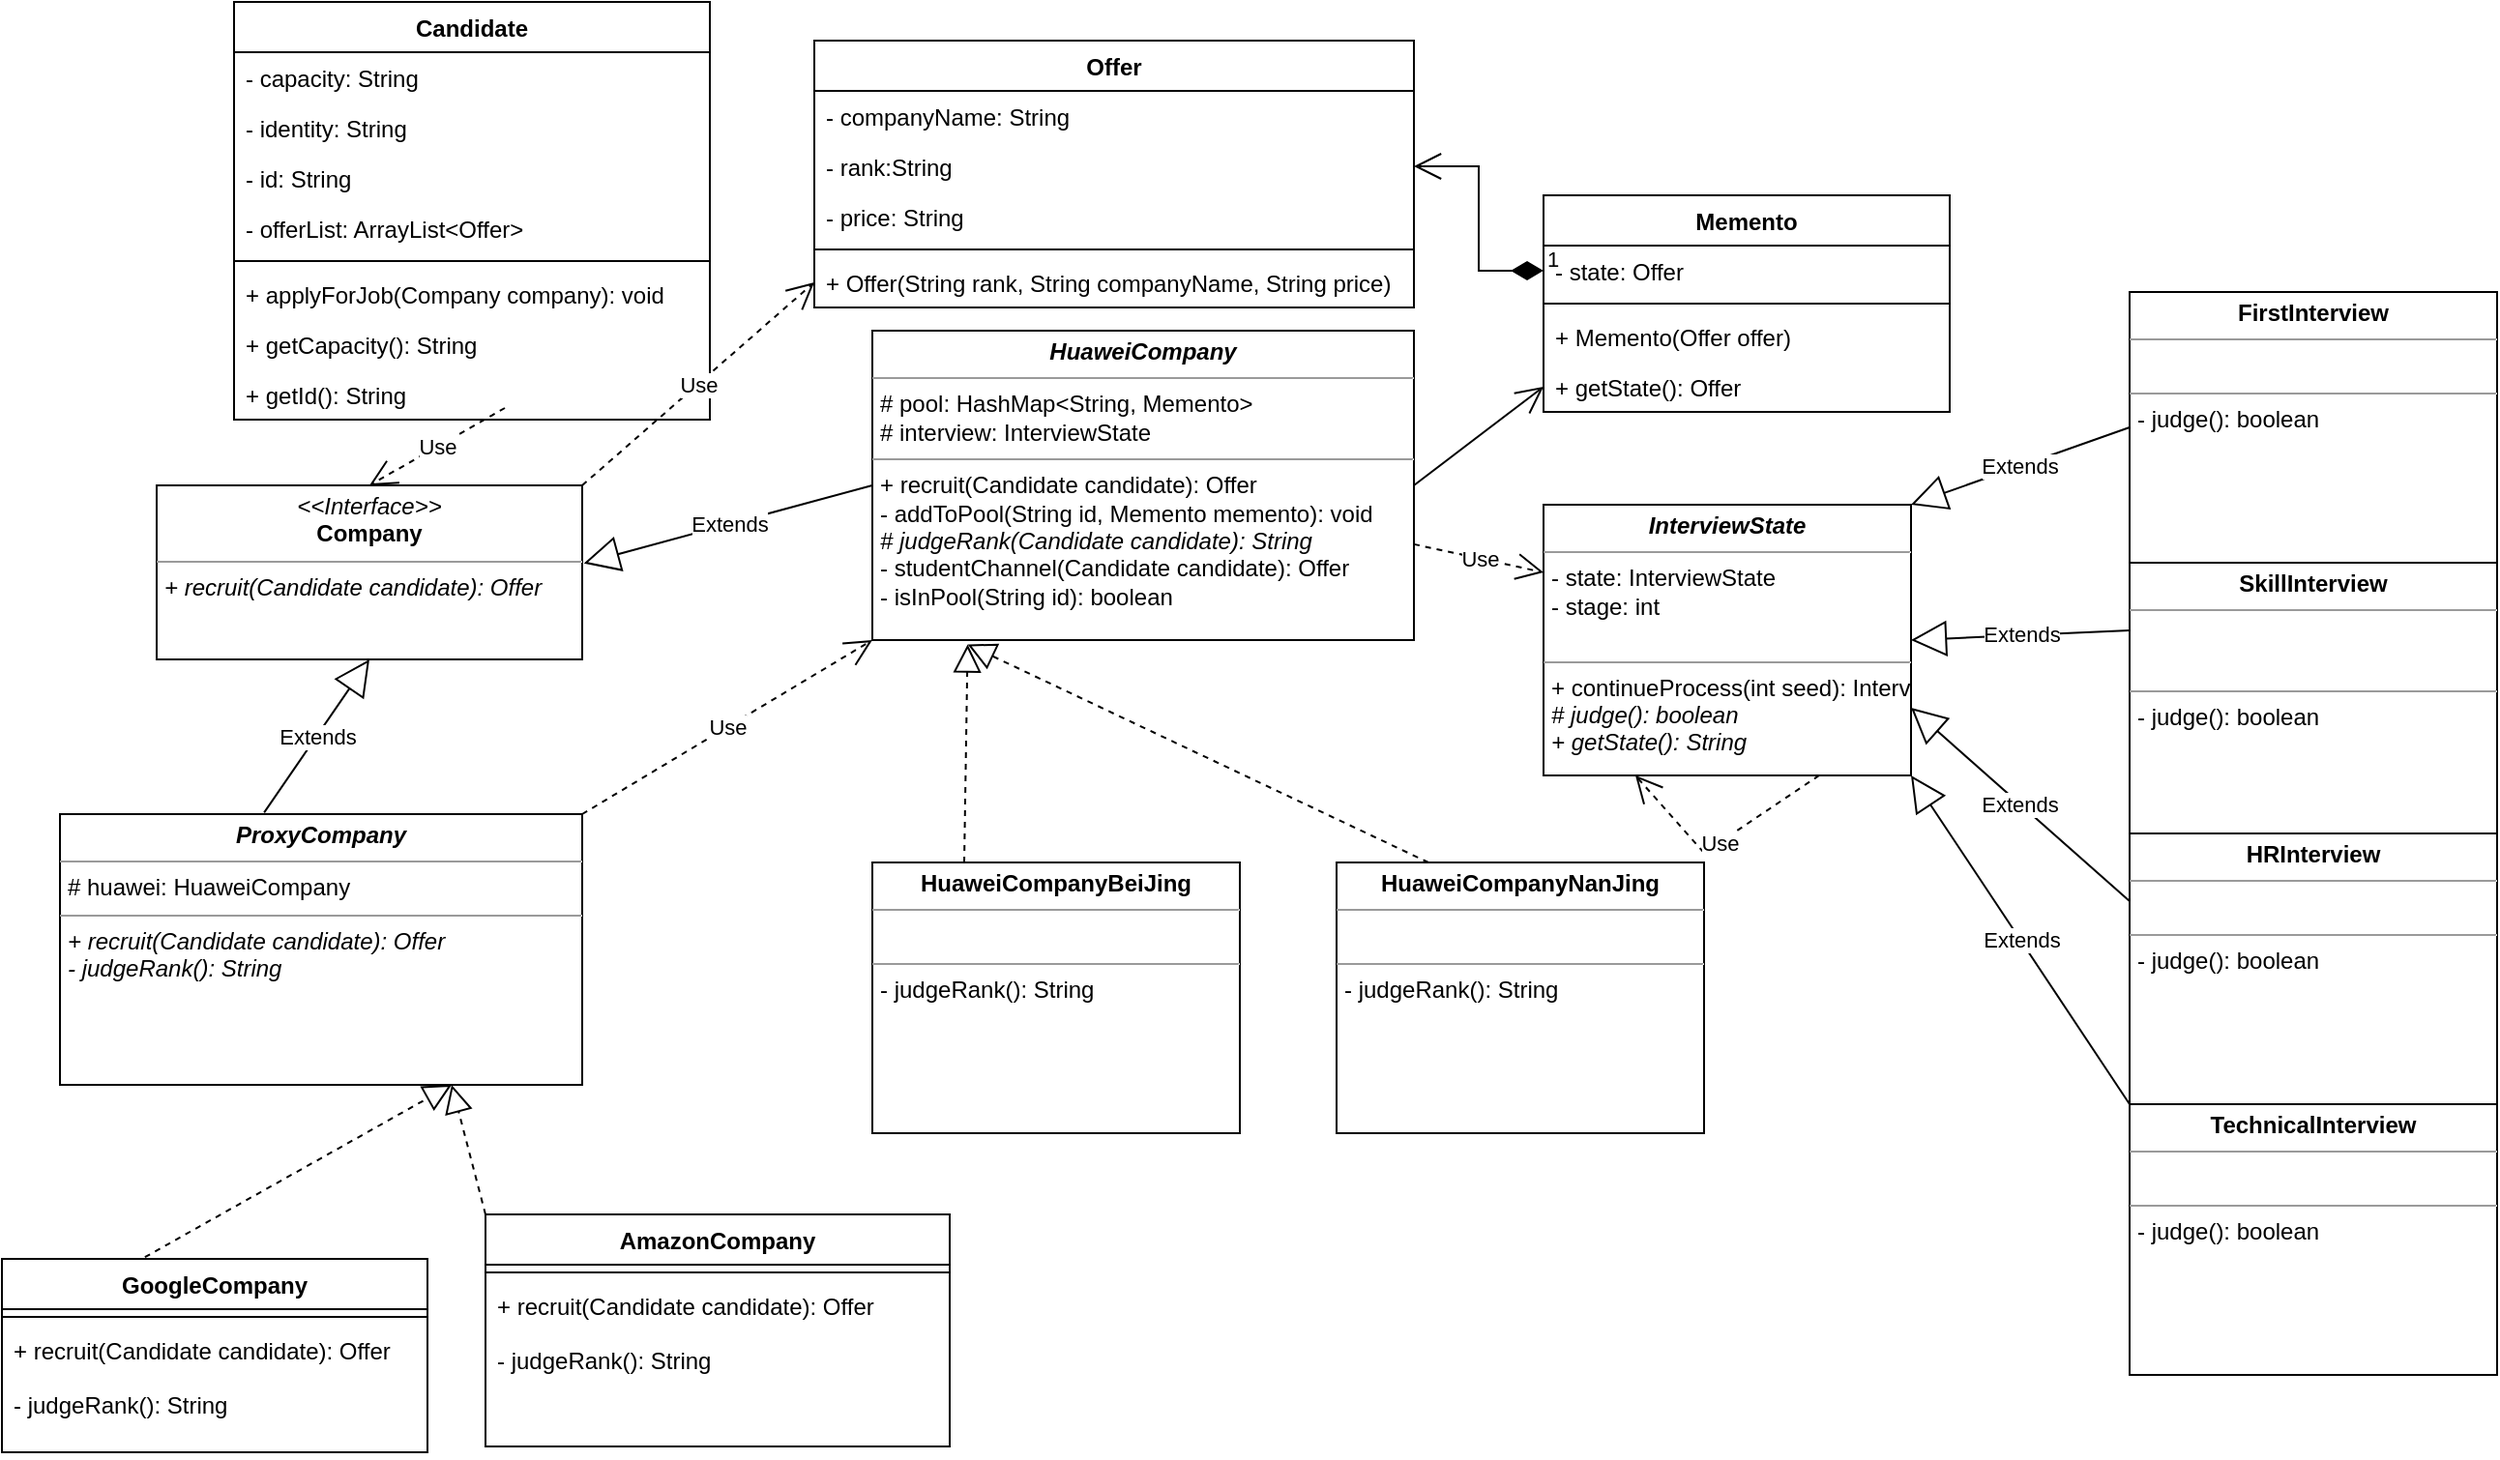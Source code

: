 <mxfile version="20.3.0" type="device"><diagram id="W6gOzU86dndLrwtQRVL5" name="第 1 页"><mxGraphModel dx="1378" dy="1115" grid="1" gridSize="10" guides="1" tooltips="1" connect="1" arrows="1" fold="1" page="1" pageScale="1" pageWidth="827" pageHeight="1169" math="0" shadow="0"><root><mxCell id="0"/><mxCell id="1" parent="0"/><mxCell id="2cwPTfGNZG3MMOozV_vQ-3" value="&lt;p style=&quot;margin:0px;margin-top:4px;text-align:center;&quot;&gt;&lt;i&gt;&lt;b&gt;ProxyCompany&lt;/b&gt;&lt;br&gt;&lt;/i&gt;&lt;/p&gt;&lt;hr size=&quot;1&quot;&gt;&lt;p style=&quot;margin:0px;margin-left:4px;&quot;&gt;# huawei: HuaweiCompany&lt;/p&gt;&lt;hr size=&quot;1&quot;&gt;&lt;p style=&quot;margin:0px;margin-left:4px;&quot;&gt;&lt;i&gt;+ recruit(Candidate candidate): Offer&lt;br&gt;&lt;/i&gt;&lt;/p&gt;&lt;p style=&quot;margin:0px;margin-left:4px;&quot;&gt;&lt;i&gt;- judgeRank(): String&lt;/i&gt;&lt;br&gt;&lt;/p&gt;" style="verticalAlign=top;align=left;overflow=fill;fontSize=12;fontFamily=Helvetica;html=1;" parent="1" vertex="1"><mxGeometry x="60" y="420" width="270" height="140" as="geometry"/></mxCell><mxCell id="2cwPTfGNZG3MMOozV_vQ-4" value="&lt;p style=&quot;margin:0px;margin-top:4px;text-align:center;&quot;&gt;&lt;b&gt;&lt;i&gt;HuaweiCompany&lt;br&gt;&lt;/i&gt;&lt;/b&gt;&lt;/p&gt;&lt;hr size=&quot;1&quot;&gt;&lt;p style=&quot;margin:0px;margin-left:4px;&quot;&gt;# pool: HashMap&amp;lt;String, Memento&amp;gt;&lt;br&gt;&lt;/p&gt;&lt;p style=&quot;margin:0px;margin-left:4px;&quot;&gt;# interview: InterviewState&lt;/p&gt;&lt;hr size=&quot;1&quot;&gt;&lt;p style=&quot;margin:0px;margin-left:4px;&quot;&gt;+ recruit(Candidate candidate): Offer&lt;br&gt;- addToPool(String id, Memento memento): void&lt;/p&gt;&lt;p style=&quot;margin:0px;margin-left:4px;&quot;&gt;&lt;i style=&quot;background-color: initial;&quot;&gt;# judgeRank(Candidate candidate): String&lt;/i&gt;&lt;br&gt;&lt;/p&gt;&lt;p style=&quot;margin:0px;margin-left:4px;&quot;&gt;- studentChannel(Candidate candidate): Offer&lt;/p&gt;&lt;p style=&quot;margin:0px;margin-left:4px;&quot;&gt;- isInPool(String id): boolean&lt;/p&gt;" style="verticalAlign=top;align=left;overflow=fill;fontSize=12;fontFamily=Helvetica;html=1;" parent="1" vertex="1"><mxGeometry x="480" y="170" width="280" height="160" as="geometry"/></mxCell><mxCell id="2cwPTfGNZG3MMOozV_vQ-8" value="&lt;p style=&quot;margin:0px;margin-top:4px;text-align:center;&quot;&gt;&lt;i&gt;&amp;lt;&amp;lt;Interface&amp;gt;&amp;gt;&lt;/i&gt;&lt;br&gt;&lt;b&gt;Company&lt;/b&gt;&lt;br&gt;&lt;/p&gt;&lt;hr size=&quot;1&quot;&gt;&lt;p style=&quot;margin:0px;margin-left:4px;&quot;&gt;&lt;/p&gt;&lt;p style=&quot;margin:0px;margin-left:4px;&quot;&gt;&lt;i&gt;+ recruit(Candidate candidate): Offer&lt;/i&gt;&lt;br&gt;&lt;/p&gt;" style="verticalAlign=top;align=left;overflow=fill;fontSize=12;fontFamily=Helvetica;html=1;" parent="1" vertex="1"><mxGeometry x="110" y="250" width="220" height="90" as="geometry"/></mxCell><mxCell id="2cwPTfGNZG3MMOozV_vQ-13" value="Extends" style="endArrow=block;endSize=16;endFill=0;html=1;rounded=0;entryX=0.5;entryY=1;entryDx=0;entryDy=0;exitX=0.391;exitY=-0.006;exitDx=0;exitDy=0;exitPerimeter=0;" parent="1" source="2cwPTfGNZG3MMOozV_vQ-3" target="2cwPTfGNZG3MMOozV_vQ-8" edge="1"><mxGeometry width="160" relative="1" as="geometry"><mxPoint x="220" y="530" as="sourcePoint"/><mxPoint x="240" y="290" as="targetPoint"/></mxGeometry></mxCell><mxCell id="2cwPTfGNZG3MMOozV_vQ-14" value="Extends" style="endArrow=block;endSize=16;endFill=0;html=1;rounded=0;entryX=1.004;entryY=0.448;entryDx=0;entryDy=0;entryPerimeter=0;exitX=0;exitY=0.5;exitDx=0;exitDy=0;" parent="1" source="2cwPTfGNZG3MMOozV_vQ-4" target="2cwPTfGNZG3MMOozV_vQ-8" edge="1"><mxGeometry width="160" relative="1" as="geometry"><mxPoint x="530" y="240" as="sourcePoint"/><mxPoint x="300" y="260" as="targetPoint"/></mxGeometry></mxCell><mxCell id="2cwPTfGNZG3MMOozV_vQ-16" value="Use" style="endArrow=open;endSize=12;dashed=1;html=1;rounded=0;entryX=0;entryY=1;entryDx=0;entryDy=0;exitX=1;exitY=0;exitDx=0;exitDy=0;" parent="1" source="2cwPTfGNZG3MMOozV_vQ-3" target="2cwPTfGNZG3MMOozV_vQ-4" edge="1"><mxGeometry width="160" relative="1" as="geometry"><mxPoint x="280" y="585" as="sourcePoint"/><mxPoint x="530" y="275" as="targetPoint"/></mxGeometry></mxCell><mxCell id="2cwPTfGNZG3MMOozV_vQ-17" value="" style="endArrow=open;endFill=1;endSize=12;html=1;rounded=0;exitX=1;exitY=0.5;exitDx=0;exitDy=0;entryX=0;entryY=0.5;entryDx=0;entryDy=0;" parent="1" source="2cwPTfGNZG3MMOozV_vQ-4" target="2cwPTfGNZG3MMOozV_vQ-27" edge="1"><mxGeometry width="160" relative="1" as="geometry"><mxPoint x="600" y="230" as="sourcePoint"/><mxPoint x="640" y="370" as="targetPoint"/></mxGeometry></mxCell><mxCell id="2cwPTfGNZG3MMOozV_vQ-24" value="Memento" style="swimlane;fontStyle=1;align=center;verticalAlign=top;childLayout=stackLayout;horizontal=1;startSize=26;horizontalStack=0;resizeParent=1;resizeParentMax=0;resizeLast=0;collapsible=1;marginBottom=0;" parent="1" vertex="1"><mxGeometry x="827" y="100" width="210" height="112" as="geometry"/></mxCell><mxCell id="2cwPTfGNZG3MMOozV_vQ-25" value="- state: Offer&#10;" style="text;strokeColor=none;fillColor=none;align=left;verticalAlign=top;spacingLeft=4;spacingRight=4;overflow=hidden;rotatable=0;points=[[0,0.5],[1,0.5]];portConstraint=eastwest;" parent="2cwPTfGNZG3MMOozV_vQ-24" vertex="1"><mxGeometry y="26" width="210" height="26" as="geometry"/></mxCell><mxCell id="2cwPTfGNZG3MMOozV_vQ-26" value="" style="line;strokeWidth=1;fillColor=none;align=left;verticalAlign=middle;spacingTop=-1;spacingLeft=3;spacingRight=3;rotatable=0;labelPosition=right;points=[];portConstraint=eastwest;strokeColor=inherit;" parent="2cwPTfGNZG3MMOozV_vQ-24" vertex="1"><mxGeometry y="52" width="210" height="8" as="geometry"/></mxCell><mxCell id="2cwPTfGNZG3MMOozV_vQ-35" value="+ Memento(Offer offer)" style="text;strokeColor=none;fillColor=none;align=left;verticalAlign=top;spacingLeft=4;spacingRight=4;overflow=hidden;rotatable=0;points=[[0,0.5],[1,0.5]];portConstraint=eastwest;" parent="2cwPTfGNZG3MMOozV_vQ-24" vertex="1"><mxGeometry y="60" width="210" height="26" as="geometry"/></mxCell><mxCell id="2cwPTfGNZG3MMOozV_vQ-27" value="+ getState(): Offer&#10;" style="text;strokeColor=none;fillColor=none;align=left;verticalAlign=top;spacingLeft=4;spacingRight=4;overflow=hidden;rotatable=0;points=[[0,0.5],[1,0.5]];portConstraint=eastwest;" parent="2cwPTfGNZG3MMOozV_vQ-24" vertex="1"><mxGeometry y="86" width="210" height="26" as="geometry"/></mxCell><mxCell id="2cwPTfGNZG3MMOozV_vQ-33" value="" style="endArrow=block;dashed=1;endFill=0;endSize=12;html=1;rounded=0;entryX=0.176;entryY=1.014;entryDx=0;entryDy=0;entryPerimeter=0;exitX=0.25;exitY=0;exitDx=0;exitDy=0;" parent="1" source="O9bvpgmA9mD9A8Y_3u_P-71" target="2cwPTfGNZG3MMOozV_vQ-4" edge="1"><mxGeometry width="160" relative="1" as="geometry"><mxPoint x="745" y="440" as="sourcePoint"/><mxPoint x="570" y="280" as="targetPoint"/></mxGeometry></mxCell><mxCell id="2cwPTfGNZG3MMOozV_vQ-37" value="AmazonCompany" style="swimlane;fontStyle=1;align=center;verticalAlign=top;childLayout=stackLayout;horizontal=1;startSize=26;horizontalStack=0;resizeParent=1;resizeParentMax=0;resizeLast=0;collapsible=1;marginBottom=0;" parent="1" vertex="1"><mxGeometry x="280" y="627" width="240" height="120" as="geometry"/></mxCell><mxCell id="2cwPTfGNZG3MMOozV_vQ-39" value="" style="line;strokeWidth=1;fillColor=none;align=left;verticalAlign=middle;spacingTop=-1;spacingLeft=3;spacingRight=3;rotatable=0;labelPosition=right;points=[];portConstraint=eastwest;strokeColor=inherit;" parent="2cwPTfGNZG3MMOozV_vQ-37" vertex="1"><mxGeometry y="26" width="240" height="8" as="geometry"/></mxCell><mxCell id="2cwPTfGNZG3MMOozV_vQ-40" value="+ recruit(Candidate candidate): Offer&#10;&#10;- judgeRank(): String" style="text;strokeColor=none;fillColor=none;align=left;verticalAlign=top;spacingLeft=4;spacingRight=4;overflow=hidden;rotatable=0;points=[[0,0.5],[1,0.5]];portConstraint=eastwest;" parent="2cwPTfGNZG3MMOozV_vQ-37" vertex="1"><mxGeometry y="34" width="240" height="86" as="geometry"/></mxCell><mxCell id="2cwPTfGNZG3MMOozV_vQ-41" value="" style="endArrow=block;dashed=1;endFill=0;endSize=12;html=1;rounded=0;entryX=0.75;entryY=1;entryDx=0;entryDy=0;exitX=0;exitY=0;exitDx=0;exitDy=0;" parent="1" source="2cwPTfGNZG3MMOozV_vQ-37" target="2cwPTfGNZG3MMOozV_vQ-3" edge="1"><mxGeometry width="160" relative="1" as="geometry"><mxPoint x="200" y="780" as="sourcePoint"/><mxPoint x="220" y="600" as="targetPoint"/><Array as="points"/></mxGeometry></mxCell><mxCell id="O9bvpgmA9mD9A8Y_3u_P-2" value="Candidate" style="swimlane;fontStyle=1;align=center;verticalAlign=top;childLayout=stackLayout;horizontal=1;startSize=26;horizontalStack=0;resizeParent=1;resizeParentMax=0;resizeLast=0;collapsible=1;marginBottom=0;" parent="1" vertex="1"><mxGeometry x="150" width="246" height="216" as="geometry"/></mxCell><mxCell id="O9bvpgmA9mD9A8Y_3u_P-52" value="- capacity: String&#10;" style="text;strokeColor=none;fillColor=none;align=left;verticalAlign=top;spacingLeft=4;spacingRight=4;overflow=hidden;rotatable=0;points=[[0,0.5],[1,0.5]];portConstraint=eastwest;" parent="O9bvpgmA9mD9A8Y_3u_P-2" vertex="1"><mxGeometry y="26" width="246" height="26" as="geometry"/></mxCell><mxCell id="O9bvpgmA9mD9A8Y_3u_P-22" value="- identity: String" style="text;strokeColor=none;fillColor=none;align=left;verticalAlign=top;spacingLeft=4;spacingRight=4;overflow=hidden;rotatable=0;points=[[0,0.5],[1,0.5]];portConstraint=eastwest;" parent="O9bvpgmA9mD9A8Y_3u_P-2" vertex="1"><mxGeometry y="52" width="246" height="26" as="geometry"/></mxCell><mxCell id="O9bvpgmA9mD9A8Y_3u_P-3" value="- id: String" style="text;strokeColor=none;fillColor=none;align=left;verticalAlign=top;spacingLeft=4;spacingRight=4;overflow=hidden;rotatable=0;points=[[0,0.5],[1,0.5]];portConstraint=eastwest;" parent="O9bvpgmA9mD9A8Y_3u_P-2" vertex="1"><mxGeometry y="78" width="246" height="26" as="geometry"/></mxCell><mxCell id="O9bvpgmA9mD9A8Y_3u_P-9" value="- offerList: ArrayList&lt;Offer&gt;" style="text;strokeColor=none;fillColor=none;align=left;verticalAlign=top;spacingLeft=4;spacingRight=4;overflow=hidden;rotatable=0;points=[[0,0.5],[1,0.5]];portConstraint=eastwest;" parent="O9bvpgmA9mD9A8Y_3u_P-2" vertex="1"><mxGeometry y="104" width="246" height="26" as="geometry"/></mxCell><mxCell id="O9bvpgmA9mD9A8Y_3u_P-4" value="" style="line;strokeWidth=1;fillColor=none;align=left;verticalAlign=middle;spacingTop=-1;spacingLeft=3;spacingRight=3;rotatable=0;labelPosition=right;points=[];portConstraint=eastwest;strokeColor=inherit;" parent="O9bvpgmA9mD9A8Y_3u_P-2" vertex="1"><mxGeometry y="130" width="246" height="8" as="geometry"/></mxCell><mxCell id="O9bvpgmA9mD9A8Y_3u_P-5" value="+ applyForJob(Company company): void" style="text;strokeColor=none;fillColor=none;align=left;verticalAlign=top;spacingLeft=4;spacingRight=4;overflow=hidden;rotatable=0;points=[[0,0.5],[1,0.5]];portConstraint=eastwest;" parent="O9bvpgmA9mD9A8Y_3u_P-2" vertex="1"><mxGeometry y="138" width="246" height="26" as="geometry"/></mxCell><mxCell id="fv8zF9fGNUuEI4RiyPF6-2" value="+ getCapacity(): String" style="text;strokeColor=none;fillColor=none;align=left;verticalAlign=top;spacingLeft=4;spacingRight=4;overflow=hidden;rotatable=0;points=[[0,0.5],[1,0.5]];portConstraint=eastwest;" parent="O9bvpgmA9mD9A8Y_3u_P-2" vertex="1"><mxGeometry y="164" width="246" height="26" as="geometry"/></mxCell><mxCell id="O9bvpgmA9mD9A8Y_3u_P-6" value="+ getId(): String" style="text;strokeColor=none;fillColor=none;align=left;verticalAlign=top;spacingLeft=4;spacingRight=4;overflow=hidden;rotatable=0;points=[[0,0.5],[1,0.5]];portConstraint=eastwest;" parent="O9bvpgmA9mD9A8Y_3u_P-2" vertex="1"><mxGeometry y="190" width="246" height="26" as="geometry"/></mxCell><mxCell id="O9bvpgmA9mD9A8Y_3u_P-10" value="Use" style="endArrow=open;endSize=12;dashed=1;html=1;rounded=0;entryX=0.5;entryY=0;entryDx=0;entryDy=0;" parent="1" target="2cwPTfGNZG3MMOozV_vQ-8" edge="1"><mxGeometry width="160" relative="1" as="geometry"><mxPoint x="290" y="210" as="sourcePoint"/><mxPoint x="600" y="240" as="targetPoint"/><Array as="points"><mxPoint x="290" y="210"/></Array></mxGeometry></mxCell><mxCell id="O9bvpgmA9mD9A8Y_3u_P-11" value="Offer" style="swimlane;fontStyle=1;align=center;verticalAlign=top;childLayout=stackLayout;horizontal=1;startSize=26;horizontalStack=0;resizeParent=1;resizeParentMax=0;resizeLast=0;collapsible=1;marginBottom=0;" parent="1" vertex="1"><mxGeometry x="450" y="20" width="310" height="138" as="geometry"/></mxCell><mxCell id="O9bvpgmA9mD9A8Y_3u_P-12" value="- companyName: String" style="text;strokeColor=none;fillColor=none;align=left;verticalAlign=top;spacingLeft=4;spacingRight=4;overflow=hidden;rotatable=0;points=[[0,0.5],[1,0.5]];portConstraint=eastwest;" parent="O9bvpgmA9mD9A8Y_3u_P-11" vertex="1"><mxGeometry y="26" width="310" height="26" as="geometry"/></mxCell><mxCell id="O9bvpgmA9mD9A8Y_3u_P-13" value="- rank:String" style="text;strokeColor=none;fillColor=none;align=left;verticalAlign=top;spacingLeft=4;spacingRight=4;overflow=hidden;rotatable=0;points=[[0,0.5],[1,0.5]];portConstraint=eastwest;" parent="O9bvpgmA9mD9A8Y_3u_P-11" vertex="1"><mxGeometry y="52" width="310" height="26" as="geometry"/></mxCell><mxCell id="O9bvpgmA9mD9A8Y_3u_P-23" value="- price: String" style="text;strokeColor=none;fillColor=none;align=left;verticalAlign=top;spacingLeft=4;spacingRight=4;overflow=hidden;rotatable=0;points=[[0,0.5],[1,0.5]];portConstraint=eastwest;" parent="O9bvpgmA9mD9A8Y_3u_P-11" vertex="1"><mxGeometry y="78" width="310" height="26" as="geometry"/></mxCell><mxCell id="O9bvpgmA9mD9A8Y_3u_P-14" value="" style="line;strokeWidth=1;fillColor=none;align=left;verticalAlign=middle;spacingTop=-1;spacingLeft=3;spacingRight=3;rotatable=0;labelPosition=right;points=[];portConstraint=eastwest;strokeColor=inherit;" parent="O9bvpgmA9mD9A8Y_3u_P-11" vertex="1"><mxGeometry y="104" width="310" height="8" as="geometry"/></mxCell><mxCell id="O9bvpgmA9mD9A8Y_3u_P-15" value="+ Offer(String rank, String companyName, String price)" style="text;strokeColor=none;fillColor=none;align=left;verticalAlign=top;spacingLeft=4;spacingRight=4;overflow=hidden;rotatable=0;points=[[0,0.5],[1,0.5]];portConstraint=eastwest;" parent="O9bvpgmA9mD9A8Y_3u_P-11" vertex="1"><mxGeometry y="112" width="310" height="26" as="geometry"/></mxCell><mxCell id="O9bvpgmA9mD9A8Y_3u_P-17" value="Use" style="endArrow=open;endSize=12;dashed=1;html=1;rounded=0;exitX=1;exitY=0;exitDx=0;exitDy=0;entryX=0;entryY=0.5;entryDx=0;entryDy=0;" parent="1" source="2cwPTfGNZG3MMOozV_vQ-8" target="O9bvpgmA9mD9A8Y_3u_P-15" edge="1"><mxGeometry width="160" relative="1" as="geometry"><mxPoint x="288.584" y="158.39" as="sourcePoint"/><mxPoint x="220" y="250" as="targetPoint"/><Array as="points"/></mxGeometry></mxCell><mxCell id="O9bvpgmA9mD9A8Y_3u_P-24" value="1" style="endArrow=open;html=1;endSize=12;startArrow=diamondThin;startSize=14;startFill=1;edgeStyle=orthogonalEdgeStyle;align=left;verticalAlign=bottom;rounded=0;exitX=0;exitY=0.5;exitDx=0;exitDy=0;entryX=1;entryY=0.5;entryDx=0;entryDy=0;" parent="1" source="2cwPTfGNZG3MMOozV_vQ-25" target="O9bvpgmA9mD9A8Y_3u_P-13" edge="1"><mxGeometry x="-1" y="3" relative="1" as="geometry"><mxPoint x="440" y="250" as="sourcePoint"/><mxPoint x="600" y="250" as="targetPoint"/></mxGeometry></mxCell><mxCell id="O9bvpgmA9mD9A8Y_3u_P-27" value="" style="endArrow=block;dashed=1;endFill=0;endSize=12;html=1;rounded=0;entryX=0.176;entryY=1.014;entryDx=0;entryDy=0;entryPerimeter=0;exitX=0.25;exitY=0;exitDx=0;exitDy=0;" parent="1" source="O9bvpgmA9mD9A8Y_3u_P-72" target="2cwPTfGNZG3MMOozV_vQ-4" edge="1"><mxGeometry width="160" relative="1" as="geometry"><mxPoint x="570.0" y="536" as="sourcePoint"/><mxPoint x="529.28" y="311.96" as="targetPoint"/><Array as="points"/></mxGeometry></mxCell><mxCell id="O9bvpgmA9mD9A8Y_3u_P-28" value="GoogleCompany" style="swimlane;fontStyle=1;align=center;verticalAlign=top;childLayout=stackLayout;horizontal=1;startSize=26;horizontalStack=0;resizeParent=1;resizeParentMax=0;resizeLast=0;collapsible=1;marginBottom=0;" parent="1" vertex="1"><mxGeometry x="30" y="650" width="220" height="100" as="geometry"/></mxCell><mxCell id="O9bvpgmA9mD9A8Y_3u_P-30" value="" style="line;strokeWidth=1;fillColor=none;align=left;verticalAlign=middle;spacingTop=-1;spacingLeft=3;spacingRight=3;rotatable=0;labelPosition=right;points=[];portConstraint=eastwest;strokeColor=inherit;" parent="O9bvpgmA9mD9A8Y_3u_P-28" vertex="1"><mxGeometry y="26" width="220" height="8" as="geometry"/></mxCell><mxCell id="O9bvpgmA9mD9A8Y_3u_P-31" value="+ recruit(Candidate candidate): Offer&#10;&#10;- judgeRank(): String" style="text;strokeColor=none;fillColor=none;align=left;verticalAlign=top;spacingLeft=4;spacingRight=4;overflow=hidden;rotatable=0;points=[[0,0.5],[1,0.5]];portConstraint=eastwest;" parent="O9bvpgmA9mD9A8Y_3u_P-28" vertex="1"><mxGeometry y="34" width="220" height="66" as="geometry"/></mxCell><mxCell id="O9bvpgmA9mD9A8Y_3u_P-32" value="" style="endArrow=block;dashed=1;endFill=0;endSize=12;html=1;rounded=0;entryX=0.75;entryY=1;entryDx=0;entryDy=0;exitX=0.336;exitY=-0.009;exitDx=0;exitDy=0;exitPerimeter=0;" parent="1" source="O9bvpgmA9mD9A8Y_3u_P-28" target="2cwPTfGNZG3MMOozV_vQ-3" edge="1"><mxGeometry width="160" relative="1" as="geometry"><mxPoint x="280" y="620" as="sourcePoint"/><mxPoint x="262.5" y="560" as="targetPoint"/><Array as="points"/></mxGeometry></mxCell><mxCell id="O9bvpgmA9mD9A8Y_3u_P-59" value="&lt;p style=&quot;margin:0px;margin-top:4px;text-align:center;&quot;&gt;&lt;b&gt;&lt;i&gt;InterviewState&lt;/i&gt;&lt;/b&gt;&lt;/p&gt;&lt;hr size=&quot;1&quot;&gt;&lt;p style=&quot;margin:0px;margin-left:4px;&quot;&gt;- state: InterviewState&lt;/p&gt;&lt;p style=&quot;margin:0px;margin-left:4px;&quot;&gt;- stage: int&lt;/p&gt;&lt;br&gt;&lt;hr size=&quot;1&quot;&gt;&lt;p style=&quot;margin:0px;margin-left:4px;&quot;&gt;+ continueProcess(int seed): InterviewState&lt;br&gt;&lt;i&gt;# judge(): boolean&lt;/i&gt;&lt;/p&gt;&lt;p style=&quot;margin:0px;margin-left:4px;&quot;&gt;&lt;i&gt;+ getState(): String&lt;/i&gt;&lt;/p&gt;" style="verticalAlign=top;align=left;overflow=fill;fontSize=12;fontFamily=Helvetica;html=1;" parent="1" vertex="1"><mxGeometry x="827" y="260" width="190" height="140" as="geometry"/></mxCell><mxCell id="O9bvpgmA9mD9A8Y_3u_P-60" value="Use" style="endArrow=open;endSize=12;dashed=1;html=1;rounded=0;entryX=0;entryY=0.25;entryDx=0;entryDy=0;" parent="1" source="2cwPTfGNZG3MMOozV_vQ-4" target="O9bvpgmA9mD9A8Y_3u_P-59" edge="1"><mxGeometry width="160" relative="1" as="geometry"><mxPoint x="650" y="380" as="sourcePoint"/><mxPoint x="810" y="380" as="targetPoint"/></mxGeometry></mxCell><mxCell id="O9bvpgmA9mD9A8Y_3u_P-61" value="&lt;p style=&quot;margin:0px;margin-top:4px;text-align:center;&quot;&gt;&lt;b&gt;FirstInterview&lt;/b&gt;&lt;/p&gt;&lt;hr size=&quot;1&quot;&gt;&lt;p style=&quot;margin:0px;margin-left:4px;&quot;&gt;&lt;/p&gt;&lt;br&gt;&lt;hr size=&quot;1&quot;&gt;&lt;p style=&quot;margin:0px;margin-left:4px;&quot;&gt;- judge(): boolean&lt;/p&gt;" style="verticalAlign=top;align=left;overflow=fill;fontSize=12;fontFamily=Helvetica;html=1;" parent="1" vertex="1"><mxGeometry x="1130" y="150" width="190" height="140" as="geometry"/></mxCell><mxCell id="O9bvpgmA9mD9A8Y_3u_P-62" value="&lt;p style=&quot;margin:0px;margin-top:4px;text-align:center;&quot;&gt;&lt;b&gt;SkillInterview&lt;/b&gt;&lt;/p&gt;&lt;hr size=&quot;1&quot;&gt;&lt;p style=&quot;margin:0px;margin-left:4px;&quot;&gt;&lt;br&gt;&lt;/p&gt;&lt;br&gt;&lt;hr size=&quot;1&quot;&gt;&lt;p style=&quot;margin:0px;margin-left:4px;&quot;&gt;- judge(): boolean&lt;/p&gt;" style="verticalAlign=top;align=left;overflow=fill;fontSize=12;fontFamily=Helvetica;html=1;" parent="1" vertex="1"><mxGeometry x="1130" y="290" width="190" height="140" as="geometry"/></mxCell><mxCell id="O9bvpgmA9mD9A8Y_3u_P-63" value="&lt;p style=&quot;margin:0px;margin-top:4px;text-align:center;&quot;&gt;&lt;b&gt;TechnicalInterview&lt;/b&gt;&lt;/p&gt;&lt;hr size=&quot;1&quot;&gt;&lt;p style=&quot;margin:0px;margin-left:4px;&quot;&gt;&lt;/p&gt;&lt;br&gt;&lt;hr size=&quot;1&quot;&gt;&lt;p style=&quot;margin:0px;margin-left:4px;&quot;&gt;- judge(): boolean&lt;/p&gt;" style="verticalAlign=top;align=left;overflow=fill;fontSize=12;fontFamily=Helvetica;html=1;" parent="1" vertex="1"><mxGeometry x="1130" y="570" width="190" height="140" as="geometry"/></mxCell><mxCell id="O9bvpgmA9mD9A8Y_3u_P-64" value="&lt;p style=&quot;margin:0px;margin-top:4px;text-align:center;&quot;&gt;&lt;b&gt;HRInterview&lt;/b&gt;&lt;/p&gt;&lt;hr size=&quot;1&quot;&gt;&lt;p style=&quot;margin:0px;margin-left:4px;&quot;&gt;&lt;/p&gt;&lt;br&gt;&lt;hr size=&quot;1&quot;&gt;&lt;p style=&quot;margin:0px;margin-left:4px;&quot;&gt;- judge(): boolean&lt;/p&gt;" style="verticalAlign=top;align=left;overflow=fill;fontSize=12;fontFamily=Helvetica;html=1;" parent="1" vertex="1"><mxGeometry x="1130" y="430" width="190" height="140" as="geometry"/></mxCell><mxCell id="O9bvpgmA9mD9A8Y_3u_P-65" value="Use" style="endArrow=open;endSize=12;dashed=1;html=1;rounded=0;exitX=0.75;exitY=1;exitDx=0;exitDy=0;entryX=0.25;entryY=1;entryDx=0;entryDy=0;" parent="1" source="O9bvpgmA9mD9A8Y_3u_P-59" target="O9bvpgmA9mD9A8Y_3u_P-59" edge="1"><mxGeometry width="160" relative="1" as="geometry"><mxPoint x="1010" y="500" as="sourcePoint"/><mxPoint x="940" y="460" as="targetPoint"/><Array as="points"><mxPoint x="910" y="440"/></Array></mxGeometry></mxCell><mxCell id="O9bvpgmA9mD9A8Y_3u_P-66" value="Extends" style="endArrow=block;endSize=16;endFill=0;html=1;rounded=0;entryX=1;entryY=0.75;entryDx=0;entryDy=0;exitX=0;exitY=0.25;exitDx=0;exitDy=0;" parent="1" source="O9bvpgmA9mD9A8Y_3u_P-64" target="O9bvpgmA9mD9A8Y_3u_P-59" edge="1"><mxGeometry width="160" relative="1" as="geometry"><mxPoint x="930" y="489.5" as="sourcePoint"/><mxPoint x="1090" y="489.5" as="targetPoint"/></mxGeometry></mxCell><mxCell id="O9bvpgmA9mD9A8Y_3u_P-67" value="Extends" style="endArrow=block;endSize=16;endFill=0;html=1;rounded=0;entryX=1;entryY=0.5;entryDx=0;entryDy=0;exitX=0;exitY=0.25;exitDx=0;exitDy=0;" parent="1" source="O9bvpgmA9mD9A8Y_3u_P-62" target="O9bvpgmA9mD9A8Y_3u_P-59" edge="1"><mxGeometry width="160" relative="1" as="geometry"><mxPoint x="930" y="480" as="sourcePoint"/><mxPoint x="1090" y="480" as="targetPoint"/></mxGeometry></mxCell><mxCell id="O9bvpgmA9mD9A8Y_3u_P-68" value="Extends" style="endArrow=block;endSize=16;endFill=0;html=1;rounded=0;entryX=1;entryY=1;entryDx=0;entryDy=0;exitX=0;exitY=0;exitDx=0;exitDy=0;" parent="1" source="O9bvpgmA9mD9A8Y_3u_P-63" target="O9bvpgmA9mD9A8Y_3u_P-59" edge="1"><mxGeometry width="160" relative="1" as="geometry"><mxPoint x="842" y="489.5" as="sourcePoint"/><mxPoint x="1002" y="489.5" as="targetPoint"/></mxGeometry></mxCell><mxCell id="O9bvpgmA9mD9A8Y_3u_P-69" value="Extends" style="endArrow=block;endSize=16;endFill=0;html=1;rounded=0;exitX=0;exitY=0.5;exitDx=0;exitDy=0;entryX=1;entryY=0;entryDx=0;entryDy=0;" parent="1" source="O9bvpgmA9mD9A8Y_3u_P-61" target="O9bvpgmA9mD9A8Y_3u_P-59" edge="1"><mxGeometry width="160" relative="1" as="geometry"><mxPoint x="930" y="380" as="sourcePoint"/><mxPoint x="1090" y="380" as="targetPoint"/></mxGeometry></mxCell><mxCell id="O9bvpgmA9mD9A8Y_3u_P-71" value="&lt;p style=&quot;margin:0px;margin-top:4px;text-align:center;&quot;&gt;&lt;span style=&quot;font-weight: 700;&quot;&gt;HuaweiCompanyNanJing&lt;/span&gt;&lt;br&gt;&lt;/p&gt;&lt;hr size=&quot;1&quot;&gt;&lt;p style=&quot;margin:0px;margin-left:4px;&quot;&gt;&lt;/p&gt;&lt;br&gt;&lt;hr size=&quot;1&quot;&gt;&lt;p style=&quot;margin: 0px 0px 0px 4px;&quot;&gt;- judgeRank(): String&lt;/p&gt;&lt;div&gt;&lt;i&gt;&lt;br&gt;&lt;/i&gt;&lt;/div&gt;" style="verticalAlign=top;align=left;overflow=fill;fontSize=12;fontFamily=Helvetica;html=1;" parent="1" vertex="1"><mxGeometry x="720" y="445" width="190" height="140" as="geometry"/></mxCell><mxCell id="O9bvpgmA9mD9A8Y_3u_P-72" value="&lt;p style=&quot;margin:0px;margin-top:4px;text-align:center;&quot;&gt;&lt;span style=&quot;font-weight: 700;&quot;&gt;HuaweiCompanyBeiJing&lt;/span&gt;&lt;br&gt;&lt;/p&gt;&lt;hr size=&quot;1&quot;&gt;&lt;p style=&quot;margin:0px;margin-left:4px;&quot;&gt;&lt;/p&gt;&lt;br&gt;&lt;hr size=&quot;1&quot;&gt;&lt;p style=&quot;margin: 0px 0px 0px 4px;&quot;&gt;- judgeRank(): String&lt;/p&gt;&lt;div&gt;&lt;br&gt;&lt;/div&gt;" style="verticalAlign=top;align=left;overflow=fill;fontSize=12;fontFamily=Helvetica;html=1;" parent="1" vertex="1"><mxGeometry x="480" y="445" width="190" height="140" as="geometry"/></mxCell></root></mxGraphModel></diagram></mxfile>